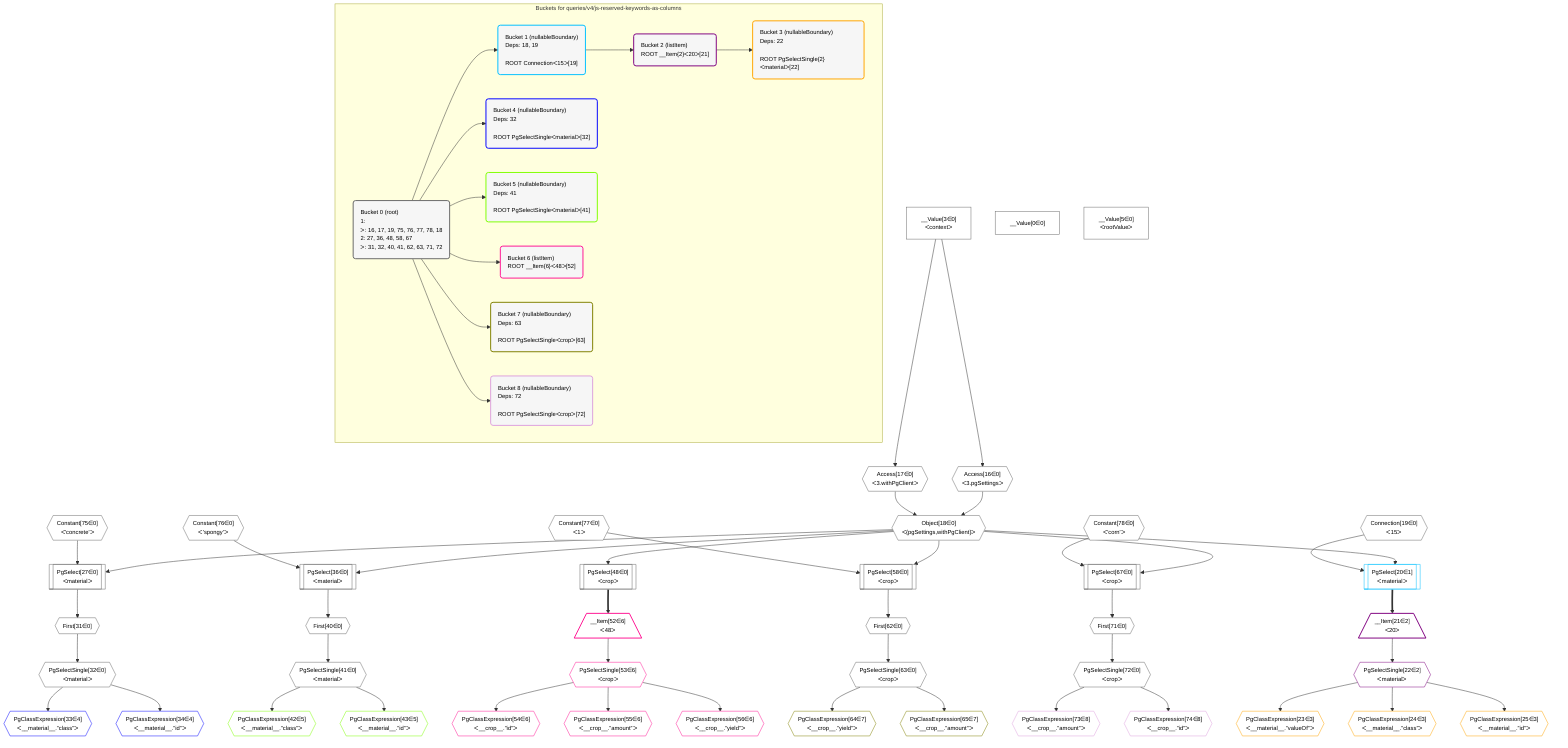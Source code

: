 %%{init: {'themeVariables': { 'fontSize': '12px'}}}%%
graph TD
    classDef path fill:#eee,stroke:#000,color:#000
    classDef plan fill:#fff,stroke-width:1px,color:#000
    classDef itemplan fill:#fff,stroke-width:2px,color:#000
    classDef unbatchedplan fill:#dff,stroke-width:1px,color:#000
    classDef sideeffectplan fill:#fcc,stroke-width:2px,color:#000
    classDef bucket fill:#f6f6f6,color:#000,stroke-width:2px,text-align:left


    %% plan dependencies
    Object18{{"Object[18∈0]<br />ᐸ{pgSettings,withPgClient}ᐳ"}}:::plan
    Access16{{"Access[16∈0]<br />ᐸ3.pgSettingsᐳ"}}:::plan
    Access17{{"Access[17∈0]<br />ᐸ3.withPgClientᐳ"}}:::plan
    Access16 & Access17 --> Object18
    PgSelect27[["PgSelect[27∈0]<br />ᐸmaterialᐳ"]]:::plan
    Constant75{{"Constant[75∈0]<br />ᐸ'concrete'ᐳ"}}:::plan
    Object18 & Constant75 --> PgSelect27
    PgSelect36[["PgSelect[36∈0]<br />ᐸmaterialᐳ"]]:::plan
    Constant76{{"Constant[76∈0]<br />ᐸ'spongy'ᐳ"}}:::plan
    Object18 & Constant76 --> PgSelect36
    PgSelect58[["PgSelect[58∈0]<br />ᐸcropᐳ"]]:::plan
    Constant77{{"Constant[77∈0]<br />ᐸ1ᐳ"}}:::plan
    Object18 & Constant77 --> PgSelect58
    PgSelect67[["PgSelect[67∈0]<br />ᐸcropᐳ"]]:::plan
    Constant78{{"Constant[78∈0]<br />ᐸ'corn'ᐳ"}}:::plan
    Object18 & Constant78 --> PgSelect67
    __Value3["__Value[3∈0]<br />ᐸcontextᐳ"]:::plan
    __Value3 --> Access16
    __Value3 --> Access17
    First31{{"First[31∈0]"}}:::plan
    PgSelect27 --> First31
    PgSelectSingle32{{"PgSelectSingle[32∈0]<br />ᐸmaterialᐳ"}}:::plan
    First31 --> PgSelectSingle32
    First40{{"First[40∈0]"}}:::plan
    PgSelect36 --> First40
    PgSelectSingle41{{"PgSelectSingle[41∈0]<br />ᐸmaterialᐳ"}}:::plan
    First40 --> PgSelectSingle41
    PgSelect48[["PgSelect[48∈0]<br />ᐸcropᐳ"]]:::plan
    Object18 --> PgSelect48
    First62{{"First[62∈0]"}}:::plan
    PgSelect58 --> First62
    PgSelectSingle63{{"PgSelectSingle[63∈0]<br />ᐸcropᐳ"}}:::plan
    First62 --> PgSelectSingle63
    First71{{"First[71∈0]"}}:::plan
    PgSelect67 --> First71
    PgSelectSingle72{{"PgSelectSingle[72∈0]<br />ᐸcropᐳ"}}:::plan
    First71 --> PgSelectSingle72
    __Value0["__Value[0∈0]"]:::plan
    __Value5["__Value[5∈0]<br />ᐸrootValueᐳ"]:::plan
    Connection19{{"Connection[19∈0]<br />ᐸ15ᐳ"}}:::plan
    PgSelect20[["PgSelect[20∈1]<br />ᐸmaterialᐳ"]]:::plan
    Object18 & Connection19 --> PgSelect20
    __Item21[/"__Item[21∈2]<br />ᐸ20ᐳ"\]:::itemplan
    PgSelect20 ==> __Item21
    PgSelectSingle22{{"PgSelectSingle[22∈2]<br />ᐸmaterialᐳ"}}:::plan
    __Item21 --> PgSelectSingle22
    PgClassExpression23{{"PgClassExpression[23∈3]<br />ᐸ__material__.”valueOf”ᐳ"}}:::plan
    PgSelectSingle22 --> PgClassExpression23
    PgClassExpression24{{"PgClassExpression[24∈3]<br />ᐸ__material__.”class”ᐳ"}}:::plan
    PgSelectSingle22 --> PgClassExpression24
    PgClassExpression25{{"PgClassExpression[25∈3]<br />ᐸ__material__.”id”ᐳ"}}:::plan
    PgSelectSingle22 --> PgClassExpression25
    PgClassExpression33{{"PgClassExpression[33∈4]<br />ᐸ__material__.”class”ᐳ"}}:::plan
    PgSelectSingle32 --> PgClassExpression33
    PgClassExpression34{{"PgClassExpression[34∈4]<br />ᐸ__material__.”id”ᐳ"}}:::plan
    PgSelectSingle32 --> PgClassExpression34
    PgClassExpression42{{"PgClassExpression[42∈5]<br />ᐸ__material__.”class”ᐳ"}}:::plan
    PgSelectSingle41 --> PgClassExpression42
    PgClassExpression43{{"PgClassExpression[43∈5]<br />ᐸ__material__.”id”ᐳ"}}:::plan
    PgSelectSingle41 --> PgClassExpression43
    __Item52[/"__Item[52∈6]<br />ᐸ48ᐳ"\]:::itemplan
    PgSelect48 ==> __Item52
    PgSelectSingle53{{"PgSelectSingle[53∈6]<br />ᐸcropᐳ"}}:::plan
    __Item52 --> PgSelectSingle53
    PgClassExpression54{{"PgClassExpression[54∈6]<br />ᐸ__crop__.”id”ᐳ"}}:::plan
    PgSelectSingle53 --> PgClassExpression54
    PgClassExpression55{{"PgClassExpression[55∈6]<br />ᐸ__crop__.”amount”ᐳ"}}:::plan
    PgSelectSingle53 --> PgClassExpression55
    PgClassExpression56{{"PgClassExpression[56∈6]<br />ᐸ__crop__.”yield”ᐳ"}}:::plan
    PgSelectSingle53 --> PgClassExpression56
    PgClassExpression64{{"PgClassExpression[64∈7]<br />ᐸ__crop__.”yield”ᐳ"}}:::plan
    PgSelectSingle63 --> PgClassExpression64
    PgClassExpression65{{"PgClassExpression[65∈7]<br />ᐸ__crop__.”amount”ᐳ"}}:::plan
    PgSelectSingle63 --> PgClassExpression65
    PgClassExpression73{{"PgClassExpression[73∈8]<br />ᐸ__crop__.”amount”ᐳ"}}:::plan
    PgSelectSingle72 --> PgClassExpression73
    PgClassExpression74{{"PgClassExpression[74∈8]<br />ᐸ__crop__.”id”ᐳ"}}:::plan
    PgSelectSingle72 --> PgClassExpression74

    %% define steps

    subgraph "Buckets for queries/v4/js-reserved-keywords-as-columns"
    Bucket0("Bucket 0 (root)<br />1: <br />ᐳ: 16, 17, 19, 75, 76, 77, 78, 18<br />2: 27, 36, 48, 58, 67<br />ᐳ: 31, 32, 40, 41, 62, 63, 71, 72"):::bucket
    classDef bucket0 stroke:#696969
    class Bucket0,__Value0,__Value3,__Value5,Access16,Access17,Object18,Connection19,PgSelect27,First31,PgSelectSingle32,PgSelect36,First40,PgSelectSingle41,PgSelect48,PgSelect58,First62,PgSelectSingle63,PgSelect67,First71,PgSelectSingle72,Constant75,Constant76,Constant77,Constant78 bucket0
    Bucket1("Bucket 1 (nullableBoundary)<br />Deps: 18, 19<br /><br />ROOT Connectionᐸ15ᐳ[19]"):::bucket
    classDef bucket1 stroke:#00bfff
    class Bucket1,PgSelect20 bucket1
    Bucket2("Bucket 2 (listItem)<br />ROOT __Item{2}ᐸ20ᐳ[21]"):::bucket
    classDef bucket2 stroke:#7f007f
    class Bucket2,__Item21,PgSelectSingle22 bucket2
    Bucket3("Bucket 3 (nullableBoundary)<br />Deps: 22<br /><br />ROOT PgSelectSingle{2}ᐸmaterialᐳ[22]"):::bucket
    classDef bucket3 stroke:#ffa500
    class Bucket3,PgClassExpression23,PgClassExpression24,PgClassExpression25 bucket3
    Bucket4("Bucket 4 (nullableBoundary)<br />Deps: 32<br /><br />ROOT PgSelectSingleᐸmaterialᐳ[32]"):::bucket
    classDef bucket4 stroke:#0000ff
    class Bucket4,PgClassExpression33,PgClassExpression34 bucket4
    Bucket5("Bucket 5 (nullableBoundary)<br />Deps: 41<br /><br />ROOT PgSelectSingleᐸmaterialᐳ[41]"):::bucket
    classDef bucket5 stroke:#7fff00
    class Bucket5,PgClassExpression42,PgClassExpression43 bucket5
    Bucket6("Bucket 6 (listItem)<br />ROOT __Item{6}ᐸ48ᐳ[52]"):::bucket
    classDef bucket6 stroke:#ff1493
    class Bucket6,__Item52,PgSelectSingle53,PgClassExpression54,PgClassExpression55,PgClassExpression56 bucket6
    Bucket7("Bucket 7 (nullableBoundary)<br />Deps: 63<br /><br />ROOT PgSelectSingleᐸcropᐳ[63]"):::bucket
    classDef bucket7 stroke:#808000
    class Bucket7,PgClassExpression64,PgClassExpression65 bucket7
    Bucket8("Bucket 8 (nullableBoundary)<br />Deps: 72<br /><br />ROOT PgSelectSingleᐸcropᐳ[72]"):::bucket
    classDef bucket8 stroke:#dda0dd
    class Bucket8,PgClassExpression73,PgClassExpression74 bucket8
    Bucket0 --> Bucket1 & Bucket4 & Bucket5 & Bucket6 & Bucket7 & Bucket8
    Bucket1 --> Bucket2
    Bucket2 --> Bucket3
    end